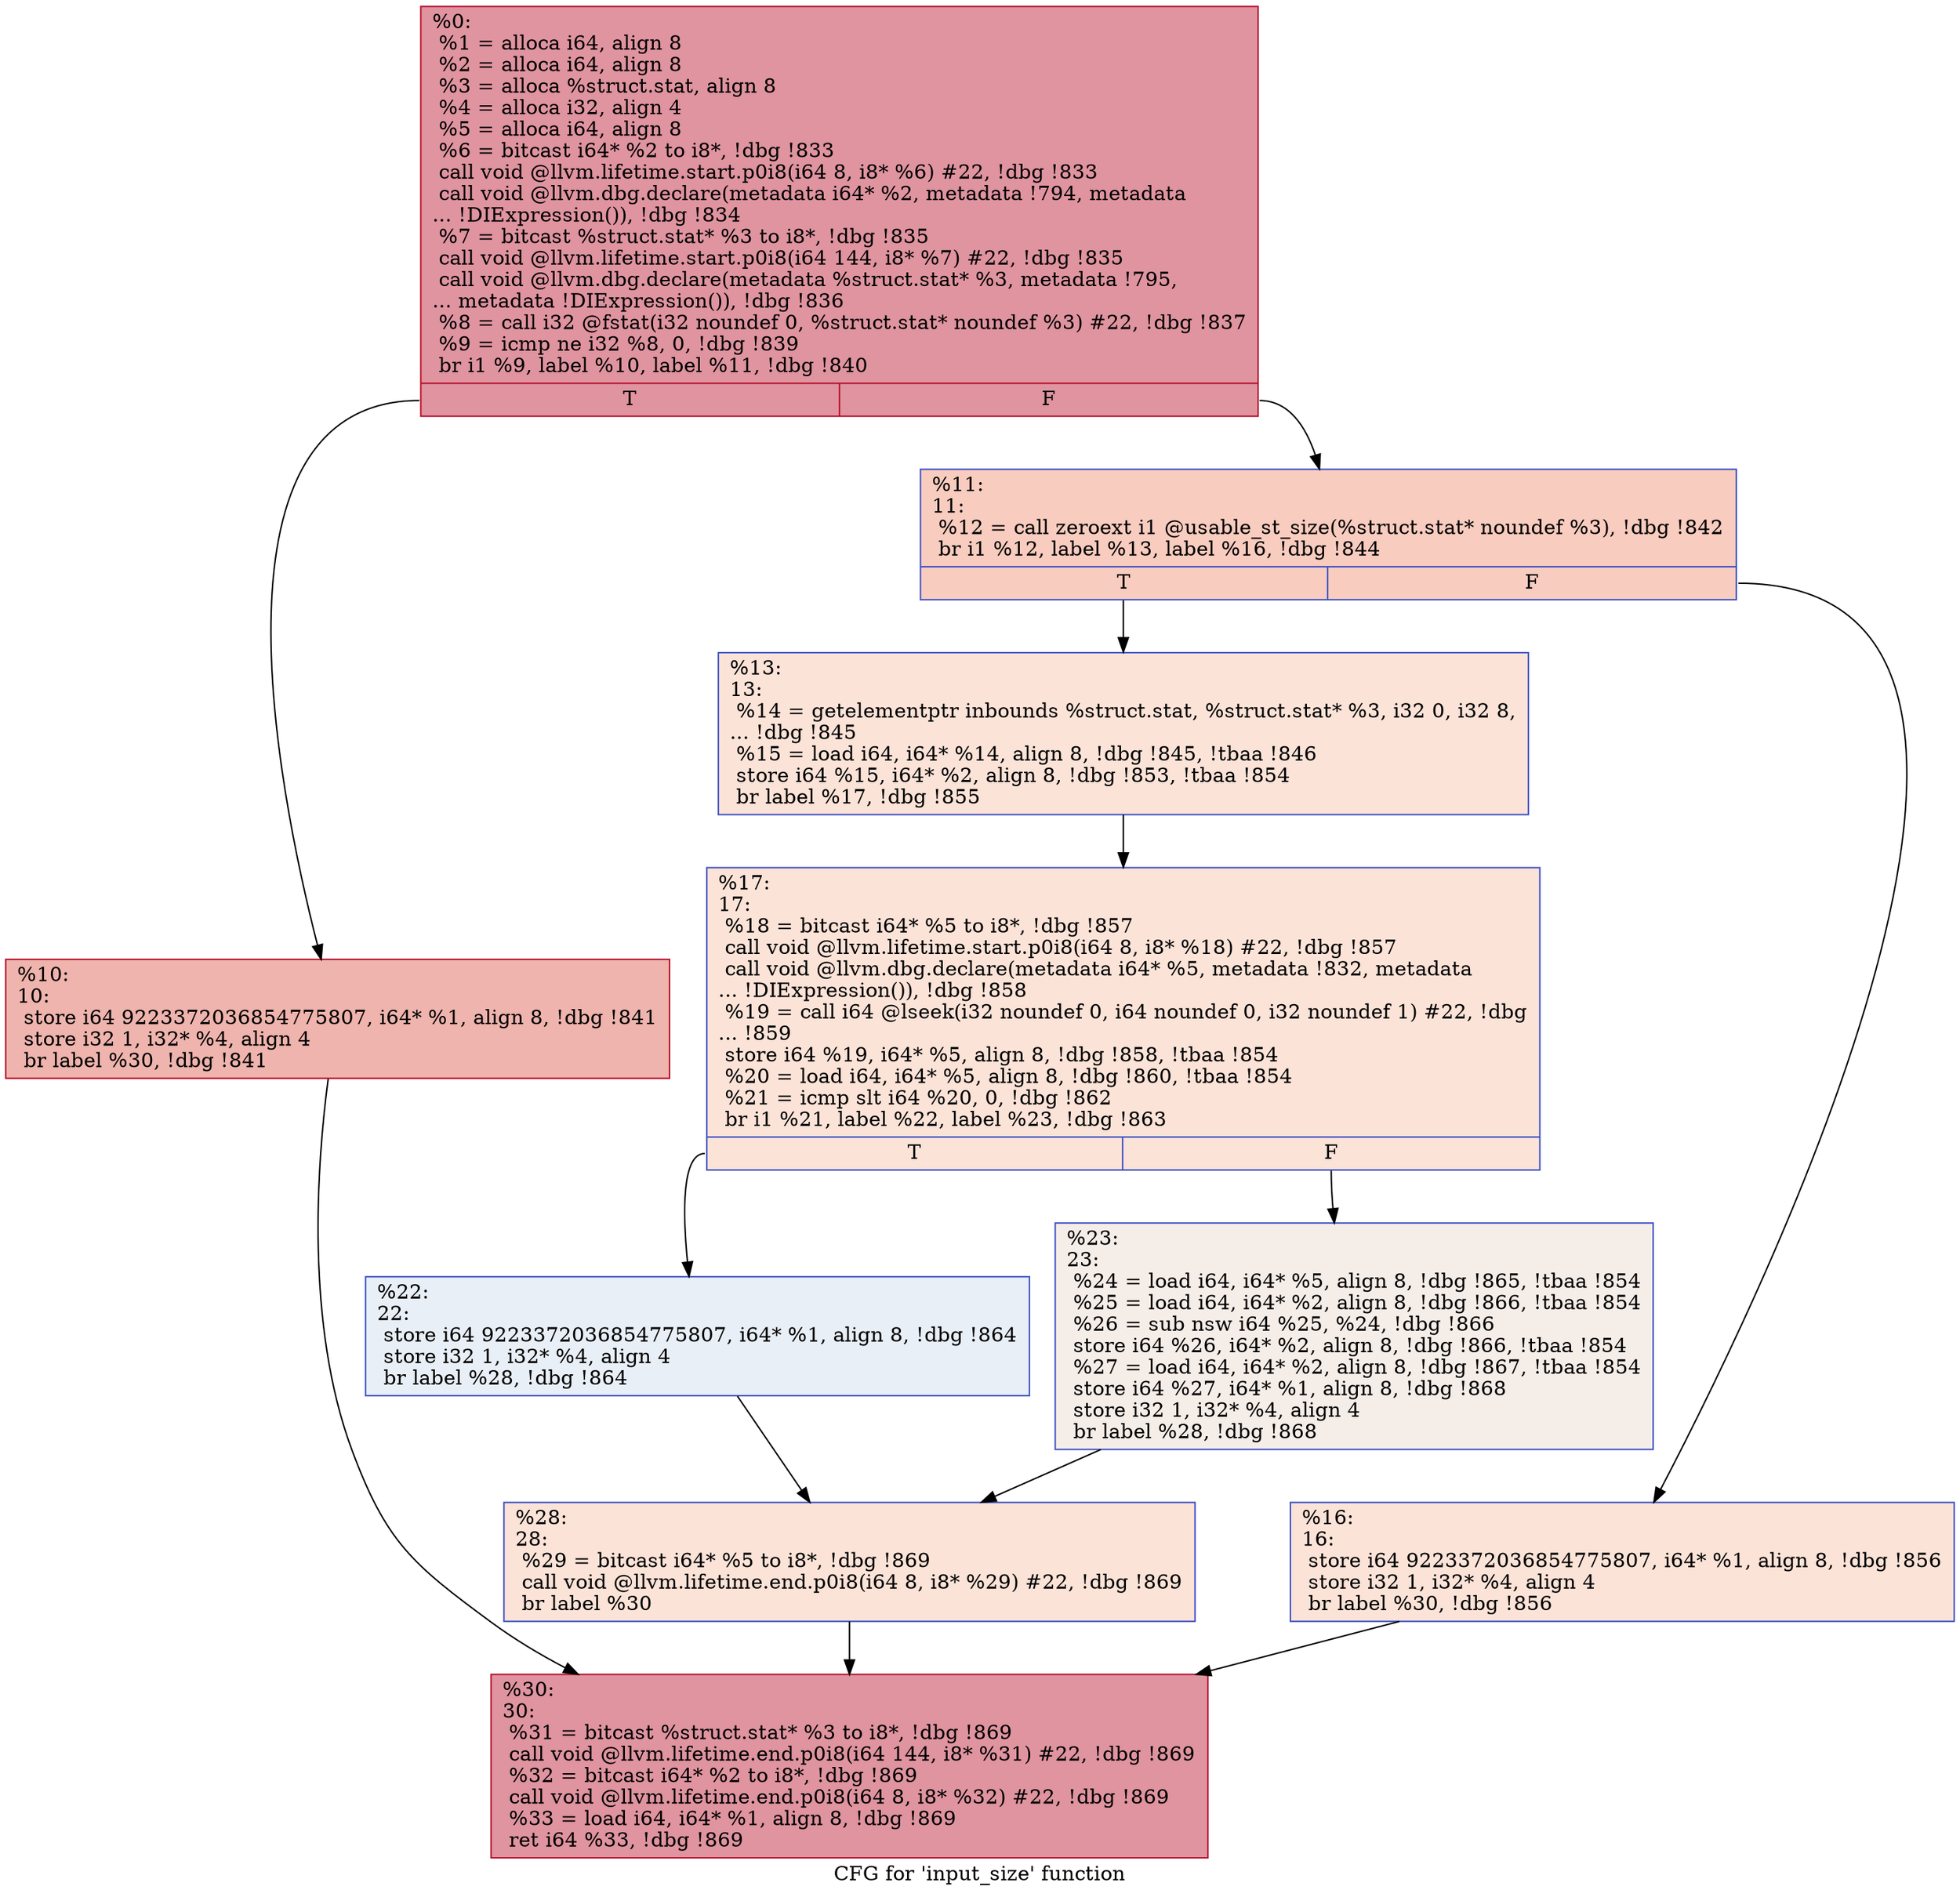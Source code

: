 digraph "CFG for 'input_size' function" {
	label="CFG for 'input_size' function";

	Node0x18939d0 [shape=record,color="#b70d28ff", style=filled, fillcolor="#b70d2870",label="{%0:\l  %1 = alloca i64, align 8\l  %2 = alloca i64, align 8\l  %3 = alloca %struct.stat, align 8\l  %4 = alloca i32, align 4\l  %5 = alloca i64, align 8\l  %6 = bitcast i64* %2 to i8*, !dbg !833\l  call void @llvm.lifetime.start.p0i8(i64 8, i8* %6) #22, !dbg !833\l  call void @llvm.dbg.declare(metadata i64* %2, metadata !794, metadata\l... !DIExpression()), !dbg !834\l  %7 = bitcast %struct.stat* %3 to i8*, !dbg !835\l  call void @llvm.lifetime.start.p0i8(i64 144, i8* %7) #22, !dbg !835\l  call void @llvm.dbg.declare(metadata %struct.stat* %3, metadata !795,\l... metadata !DIExpression()), !dbg !836\l  %8 = call i32 @fstat(i32 noundef 0, %struct.stat* noundef %3) #22, !dbg !837\l  %9 = icmp ne i32 %8, 0, !dbg !839\l  br i1 %9, label %10, label %11, !dbg !840\l|{<s0>T|<s1>F}}"];
	Node0x18939d0:s0 -> Node0x189b690;
	Node0x18939d0:s1 -> Node0x189b740;
	Node0x189b690 [shape=record,color="#b70d28ff", style=filled, fillcolor="#d8564670",label="{%10:\l10:                                               \l  store i64 9223372036854775807, i64* %1, align 8, !dbg !841\l  store i32 1, i32* %4, align 4\l  br label %30, !dbg !841\l}"];
	Node0x189b690 -> Node0x189b970;
	Node0x189b740 [shape=record,color="#3d50c3ff", style=filled, fillcolor="#f08b6e70",label="{%11:\l11:                                               \l  %12 = call zeroext i1 @usable_st_size(%struct.stat* noundef %3), !dbg !842\l  br i1 %12, label %13, label %16, !dbg !844\l|{<s0>T|<s1>F}}"];
	Node0x189b740:s0 -> Node0x189b790;
	Node0x189b740:s1 -> Node0x189b7e0;
	Node0x189b790 [shape=record,color="#3d50c3ff", style=filled, fillcolor="#f6bfa670",label="{%13:\l13:                                               \l  %14 = getelementptr inbounds %struct.stat, %struct.stat* %3, i32 0, i32 8,\l... !dbg !845\l  %15 = load i64, i64* %14, align 8, !dbg !845, !tbaa !846\l  store i64 %15, i64* %2, align 8, !dbg !853, !tbaa !854\l  br label %17, !dbg !855\l}"];
	Node0x189b790 -> Node0x189b830;
	Node0x189b7e0 [shape=record,color="#3d50c3ff", style=filled, fillcolor="#f6bfa670",label="{%16:\l16:                                               \l  store i64 9223372036854775807, i64* %1, align 8, !dbg !856\l  store i32 1, i32* %4, align 4\l  br label %30, !dbg !856\l}"];
	Node0x189b7e0 -> Node0x189b970;
	Node0x189b830 [shape=record,color="#3d50c3ff", style=filled, fillcolor="#f6bfa670",label="{%17:\l17:                                               \l  %18 = bitcast i64* %5 to i8*, !dbg !857\l  call void @llvm.lifetime.start.p0i8(i64 8, i8* %18) #22, !dbg !857\l  call void @llvm.dbg.declare(metadata i64* %5, metadata !832, metadata\l... !DIExpression()), !dbg !858\l  %19 = call i64 @lseek(i32 noundef 0, i64 noundef 0, i32 noundef 1) #22, !dbg\l... !859\l  store i64 %19, i64* %5, align 8, !dbg !858, !tbaa !854\l  %20 = load i64, i64* %5, align 8, !dbg !860, !tbaa !854\l  %21 = icmp slt i64 %20, 0, !dbg !862\l  br i1 %21, label %22, label %23, !dbg !863\l|{<s0>T|<s1>F}}"];
	Node0x189b830:s0 -> Node0x189b880;
	Node0x189b830:s1 -> Node0x189b8d0;
	Node0x189b880 [shape=record,color="#3d50c3ff", style=filled, fillcolor="#cedaeb70",label="{%22:\l22:                                               \l  store i64 9223372036854775807, i64* %1, align 8, !dbg !864\l  store i32 1, i32* %4, align 4\l  br label %28, !dbg !864\l}"];
	Node0x189b880 -> Node0x189b920;
	Node0x189b8d0 [shape=record,color="#3d50c3ff", style=filled, fillcolor="#e8d6cc70",label="{%23:\l23:                                               \l  %24 = load i64, i64* %5, align 8, !dbg !865, !tbaa !854\l  %25 = load i64, i64* %2, align 8, !dbg !866, !tbaa !854\l  %26 = sub nsw i64 %25, %24, !dbg !866\l  store i64 %26, i64* %2, align 8, !dbg !866, !tbaa !854\l  %27 = load i64, i64* %2, align 8, !dbg !867, !tbaa !854\l  store i64 %27, i64* %1, align 8, !dbg !868\l  store i32 1, i32* %4, align 4\l  br label %28, !dbg !868\l}"];
	Node0x189b8d0 -> Node0x189b920;
	Node0x189b920 [shape=record,color="#3d50c3ff", style=filled, fillcolor="#f6bfa670",label="{%28:\l28:                                               \l  %29 = bitcast i64* %5 to i8*, !dbg !869\l  call void @llvm.lifetime.end.p0i8(i64 8, i8* %29) #22, !dbg !869\l  br label %30\l}"];
	Node0x189b920 -> Node0x189b970;
	Node0x189b970 [shape=record,color="#b70d28ff", style=filled, fillcolor="#b70d2870",label="{%30:\l30:                                               \l  %31 = bitcast %struct.stat* %3 to i8*, !dbg !869\l  call void @llvm.lifetime.end.p0i8(i64 144, i8* %31) #22, !dbg !869\l  %32 = bitcast i64* %2 to i8*, !dbg !869\l  call void @llvm.lifetime.end.p0i8(i64 8, i8* %32) #22, !dbg !869\l  %33 = load i64, i64* %1, align 8, !dbg !869\l  ret i64 %33, !dbg !869\l}"];
}
